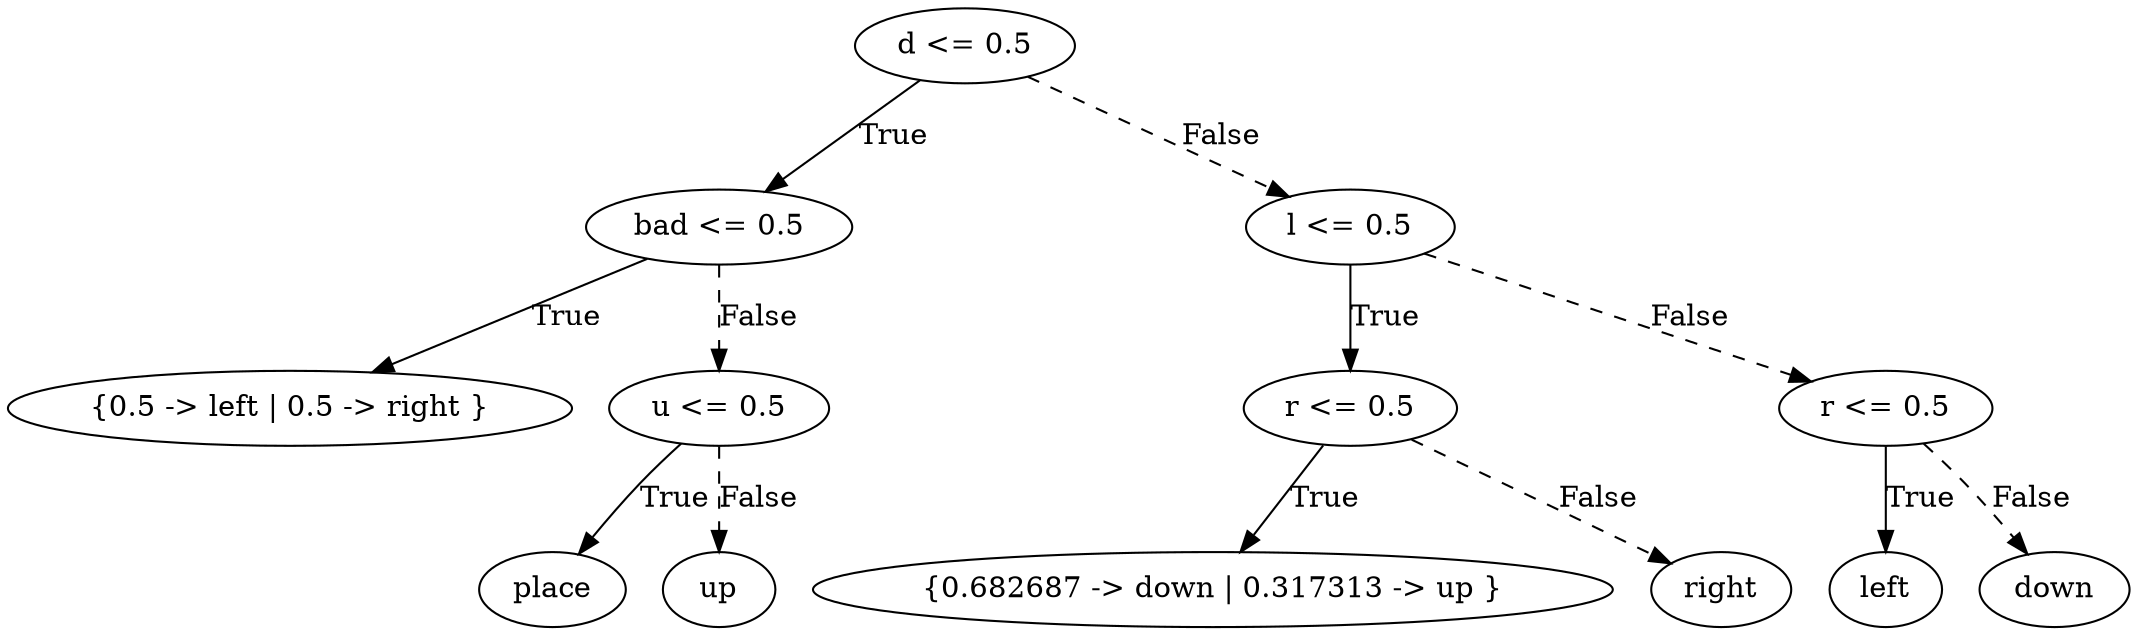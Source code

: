 digraph {
0 [label="d <= 0.5"];
1 [label="bad <= 0.5"];
2 [label="{0.5 -> left | 0.5 -> right }"];
1 -> 2 [label="True"];
3 [label="u <= 0.5"];
4 [label="place"];
3 -> 4 [label="True"];
5 [label="up"];
3 -> 5 [style="dashed", label="False"];
1 -> 3 [style="dashed", label="False"];
0 -> 1 [label="True"];
6 [label="l <= 0.5"];
7 [label="r <= 0.5"];
8 [label="{0.682687 -> down | 0.317313 -> up }"];
7 -> 8 [label="True"];
9 [label="right"];
7 -> 9 [style="dashed", label="False"];
6 -> 7 [label="True"];
10 [label="r <= 0.5"];
11 [label="left"];
10 -> 11 [label="True"];
12 [label="down"];
10 -> 12 [style="dashed", label="False"];
6 -> 10 [style="dashed", label="False"];
0 -> 6 [style="dashed", label="False"];

}